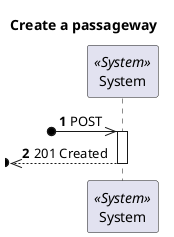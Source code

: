 @startuml Process View - Level 1 - Create a passageway
'https://plantuml.com/sequence-diagram

autonumber
skinparam packageStyle rect

title Create a passageway

participant "System" as Sys <<System>>

?o->> Sys : POST

activate Sys

?o<<--Sys : 201 Created

deactivate Sys

@enduml
